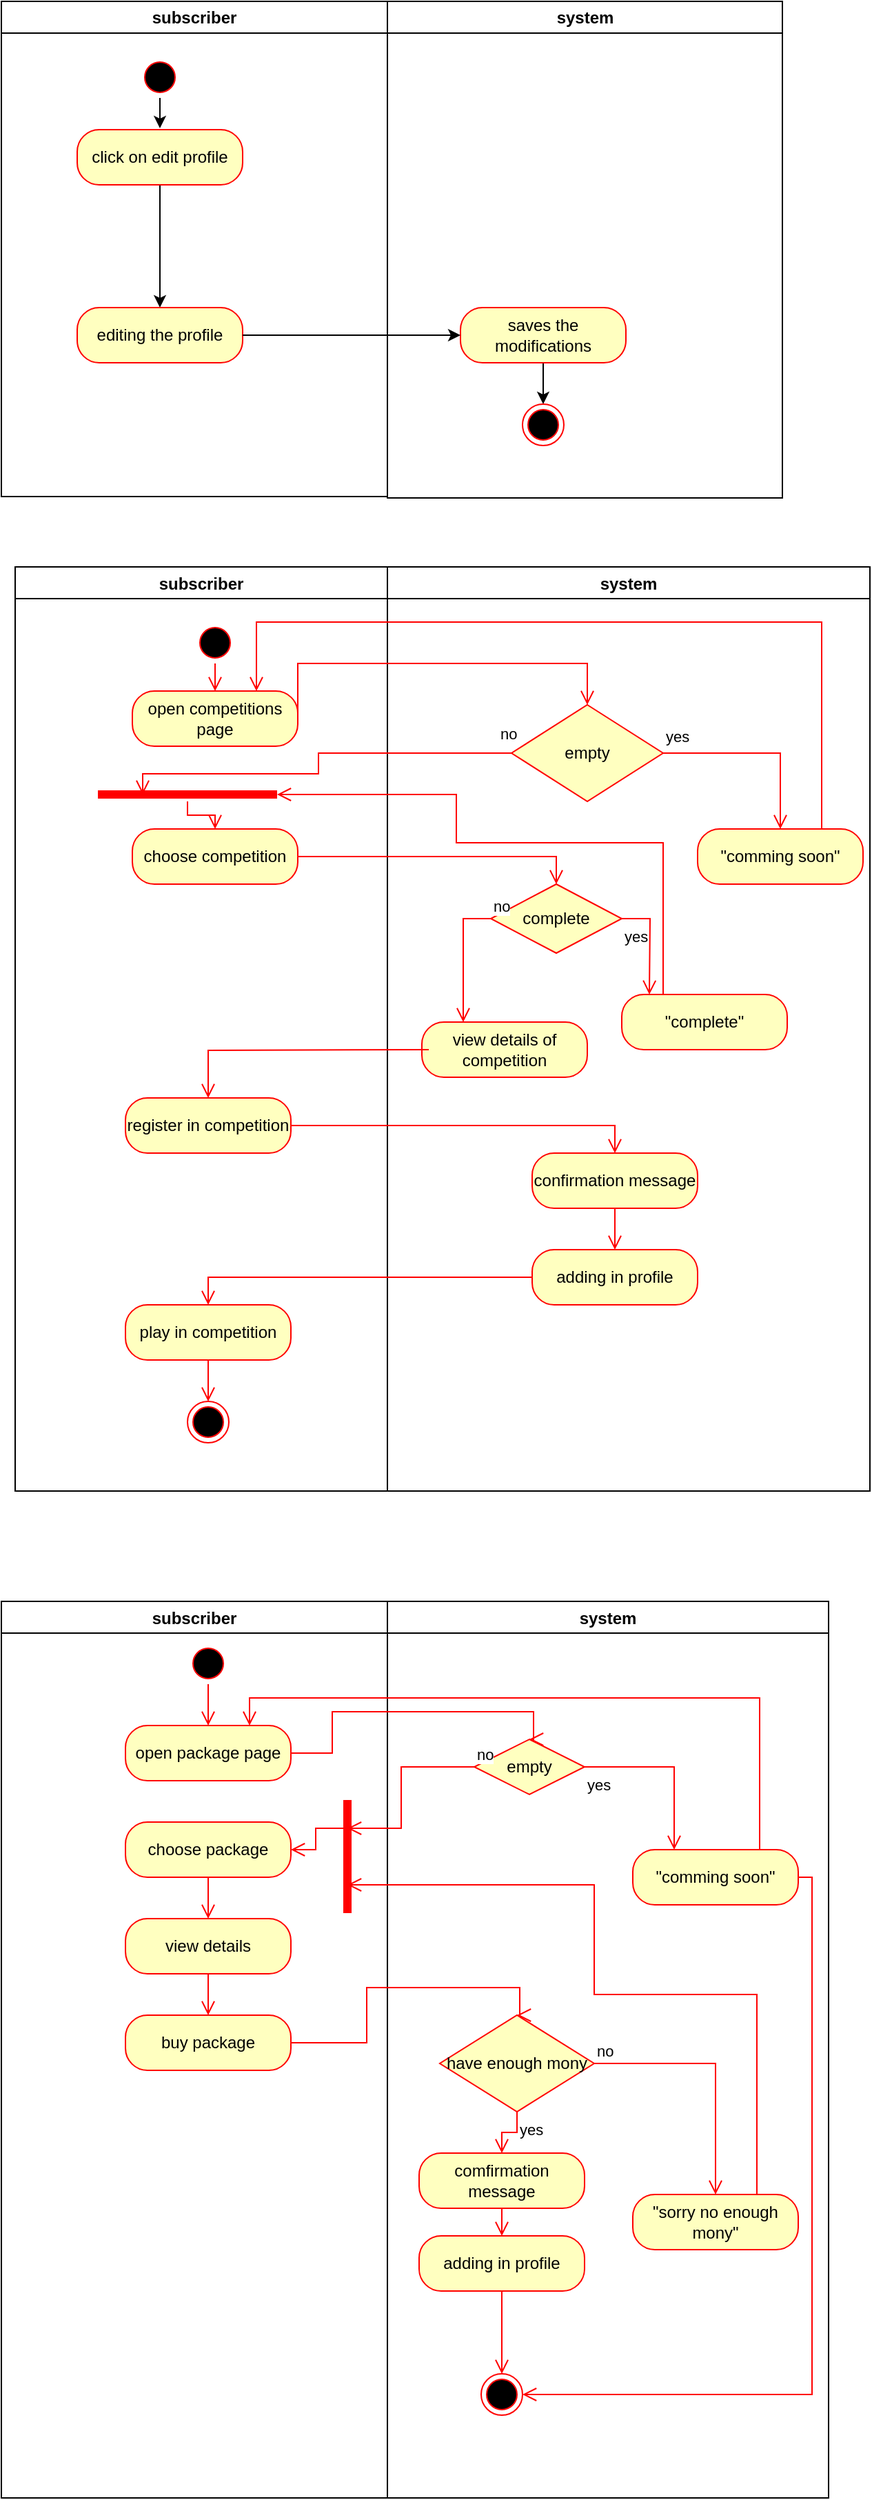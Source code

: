 <mxfile version="20.3.0" type="device"><diagram name="Page-1" id="e7e014a7-5840-1c2e-5031-d8a46d1fe8dd"><mxGraphModel dx="1278" dy="641" grid="1" gridSize="10" guides="1" tooltips="1" connect="1" arrows="1" fold="1" page="1" pageScale="1" pageWidth="1169" pageHeight="826" background="none" math="0" shadow="0"><root><mxCell id="0"/><mxCell id="1" parent="0"/><mxCell id="2" value="subscriber" style="swimlane;whiteSpace=wrap" parent="1" vertex="1"><mxGeometry x="160" y="120" width="280" height="359" as="geometry"/></mxCell><mxCell id="5" value="" style="ellipse;shape=startState;fillColor=#000000;strokeColor=#ff0000;" parent="2" vertex="1"><mxGeometry x="100" y="40" width="30" height="30" as="geometry"/></mxCell><mxCell id="4trvXVBJYMKmnqPqCIqN-45" value="" style="endArrow=classic;html=1;rounded=0;exitX=0.5;exitY=1;exitDx=0;exitDy=0;entryX=0.5;entryY=0;entryDx=0;entryDy=0;" edge="1" parent="2" source="5"><mxGeometry width="50" height="50" relative="1" as="geometry"><mxPoint x="265.5" y="322" as="sourcePoint"/><mxPoint x="115" y="92" as="targetPoint"/></mxGeometry></mxCell><mxCell id="4trvXVBJYMKmnqPqCIqN-65" value="" style="edgeStyle=orthogonalEdgeStyle;rounded=0;orthogonalLoop=1;jettySize=auto;html=1;" edge="1" parent="2" source="4trvXVBJYMKmnqPqCIqN-59" target="4trvXVBJYMKmnqPqCIqN-64"><mxGeometry relative="1" as="geometry"/></mxCell><mxCell id="4trvXVBJYMKmnqPqCIqN-59" value="click on edit profile" style="rounded=1;whiteSpace=wrap;html=1;arcSize=40;fontColor=#000000;fillColor=#ffffc0;strokeColor=#ff0000;" vertex="1" parent="2"><mxGeometry x="55" y="93" width="120" height="40" as="geometry"/></mxCell><mxCell id="4trvXVBJYMKmnqPqCIqN-64" value="editing the profile" style="rounded=1;whiteSpace=wrap;html=1;arcSize=40;fontColor=#000000;fillColor=#ffffc0;strokeColor=#ff0000;" vertex="1" parent="2"><mxGeometry x="55" y="222" width="120" height="40" as="geometry"/></mxCell><mxCell id="3" value="system" style="swimlane;whiteSpace=wrap" parent="1" vertex="1"><mxGeometry x="440" y="120" width="286.5" height="360" as="geometry"/></mxCell><mxCell id="4trvXVBJYMKmnqPqCIqN-53" value="" style="edgeStyle=orthogonalEdgeStyle;rounded=0;orthogonalLoop=1;jettySize=auto;html=1;exitX=0.5;exitY=1;exitDx=0;exitDy=0;" edge="1" parent="3" source="4trvXVBJYMKmnqPqCIqN-66" target="4trvXVBJYMKmnqPqCIqN-51"><mxGeometry relative="1" as="geometry"><mxPoint x="113" y="260" as="sourcePoint"/></mxGeometry></mxCell><mxCell id="4trvXVBJYMKmnqPqCIqN-51" value="" style="ellipse;html=1;shape=endState;fillColor=#000000;strokeColor=#ff0000;" vertex="1" parent="3"><mxGeometry x="98" y="292" width="30" height="30" as="geometry"/></mxCell><mxCell id="4trvXVBJYMKmnqPqCIqN-66" value="saves the modifications" style="rounded=1;whiteSpace=wrap;html=1;arcSize=40;fontColor=#000000;fillColor=#ffffc0;strokeColor=#ff0000;" vertex="1" parent="3"><mxGeometry x="53" y="222" width="120" height="40" as="geometry"/></mxCell><mxCell id="4trvXVBJYMKmnqPqCIqN-54" value="subscriber" style="swimlane;" vertex="1" parent="1"><mxGeometry x="170" y="530" width="270" height="670" as="geometry"/></mxCell><mxCell id="4trvXVBJYMKmnqPqCIqN-57" value="" style="ellipse;html=1;shape=startState;fillColor=#000000;strokeColor=#ff0000;" vertex="1" parent="4trvXVBJYMKmnqPqCIqN-54"><mxGeometry x="130" y="40" width="30" height="30" as="geometry"/></mxCell><mxCell id="4trvXVBJYMKmnqPqCIqN-58" value="" style="edgeStyle=orthogonalEdgeStyle;html=1;verticalAlign=bottom;endArrow=open;endSize=8;strokeColor=#ff0000;rounded=0;entryX=0.5;entryY=0;entryDx=0;entryDy=0;" edge="1" source="4trvXVBJYMKmnqPqCIqN-57" parent="4trvXVBJYMKmnqPqCIqN-54" target="4trvXVBJYMKmnqPqCIqN-68"><mxGeometry relative="1" as="geometry"><mxPoint x="145" y="110" as="targetPoint"/></mxGeometry></mxCell><mxCell id="4trvXVBJYMKmnqPqCIqN-68" value="open competitions page" style="rounded=1;whiteSpace=wrap;html=1;arcSize=40;fontColor=#000000;fillColor=#ffffc0;strokeColor=#ff0000;" vertex="1" parent="4trvXVBJYMKmnqPqCIqN-54"><mxGeometry x="85" y="90" width="120" height="40" as="geometry"/></mxCell><mxCell id="4trvXVBJYMKmnqPqCIqN-70" value="choose competition" style="rounded=1;whiteSpace=wrap;html=1;arcSize=40;fontColor=#000000;fillColor=#ffffc0;strokeColor=#ff0000;" vertex="1" parent="4trvXVBJYMKmnqPqCIqN-54"><mxGeometry x="85" y="190" width="120" height="40" as="geometry"/></mxCell><mxCell id="4trvXVBJYMKmnqPqCIqN-75" value="register in competition" style="rounded=1;whiteSpace=wrap;html=1;arcSize=40;fontColor=#000000;fillColor=#ffffc0;strokeColor=#ff0000;" vertex="1" parent="4trvXVBJYMKmnqPqCIqN-54"><mxGeometry x="80" y="385" width="120" height="40" as="geometry"/></mxCell><mxCell id="4trvXVBJYMKmnqPqCIqN-80" value="play in competition" style="rounded=1;whiteSpace=wrap;html=1;arcSize=40;fontColor=#000000;fillColor=#ffffc0;strokeColor=#ff0000;" vertex="1" parent="4trvXVBJYMKmnqPqCIqN-54"><mxGeometry x="80" y="535" width="120" height="40" as="geometry"/></mxCell><mxCell id="4trvXVBJYMKmnqPqCIqN-81" value="" style="edgeStyle=orthogonalEdgeStyle;html=1;verticalAlign=bottom;endArrow=open;endSize=8;strokeColor=#ff0000;rounded=0;entryX=0.5;entryY=0;entryDx=0;entryDy=0;" edge="1" source="4trvXVBJYMKmnqPqCIqN-80" parent="4trvXVBJYMKmnqPqCIqN-54" target="4trvXVBJYMKmnqPqCIqN-85"><mxGeometry relative="1" as="geometry"><mxPoint x="140" y="605" as="targetPoint"/></mxGeometry></mxCell><mxCell id="4trvXVBJYMKmnqPqCIqN-85" value="" style="ellipse;html=1;shape=endState;fillColor=#000000;strokeColor=#ff0000;" vertex="1" parent="4trvXVBJYMKmnqPqCIqN-54"><mxGeometry x="125" y="605" width="30" height="30" as="geometry"/></mxCell><mxCell id="4trvXVBJYMKmnqPqCIqN-141" value="" style="shape=line;html=1;strokeWidth=6;strokeColor=#ff0000;" vertex="1" parent="4trvXVBJYMKmnqPqCIqN-54"><mxGeometry x="60" y="160" width="130" height="10" as="geometry"/></mxCell><mxCell id="4trvXVBJYMKmnqPqCIqN-142" value="" style="edgeStyle=orthogonalEdgeStyle;html=1;verticalAlign=bottom;endArrow=open;endSize=8;strokeColor=#ff0000;rounded=0;entryX=0.5;entryY=0;entryDx=0;entryDy=0;" edge="1" source="4trvXVBJYMKmnqPqCIqN-141" parent="4trvXVBJYMKmnqPqCIqN-54" target="4trvXVBJYMKmnqPqCIqN-70"><mxGeometry relative="1" as="geometry"><mxPoint x="160" y="240" as="targetPoint"/></mxGeometry></mxCell><mxCell id="4trvXVBJYMKmnqPqCIqN-55" value="system" style="swimlane;fillColor=rgb(255, 255, 255);strokeColor=rgb(0, 0, 0);fontColor=rgb(0, 0, 0);startSize=23;" vertex="1" parent="1"><mxGeometry x="440" y="530" width="350" height="670" as="geometry"/></mxCell><mxCell id="4trvXVBJYMKmnqPqCIqN-72" value="view details of competition" style="rounded=1;whiteSpace=wrap;html=1;arcSize=40;fontColor=#000000;fillColor=#ffffc0;strokeColor=#ff0000;" vertex="1" parent="4trvXVBJYMKmnqPqCIqN-55"><mxGeometry x="25" y="330" width="120" height="40" as="geometry"/></mxCell><mxCell id="4trvXVBJYMKmnqPqCIqN-77" value="confirmation message" style="rounded=1;whiteSpace=wrap;html=1;arcSize=40;fontColor=#000000;fillColor=#ffffc0;strokeColor=#ff0000;" vertex="1" parent="4trvXVBJYMKmnqPqCIqN-55"><mxGeometry x="105" y="425" width="120" height="40" as="geometry"/></mxCell><mxCell id="4trvXVBJYMKmnqPqCIqN-79" value="adding in profile" style="rounded=1;whiteSpace=wrap;html=1;arcSize=40;fontColor=#000000;fillColor=#ffffc0;strokeColor=#ff0000;" vertex="1" parent="4trvXVBJYMKmnqPqCIqN-55"><mxGeometry x="105" y="495" width="120" height="40" as="geometry"/></mxCell><mxCell id="4trvXVBJYMKmnqPqCIqN-78" value="" style="edgeStyle=orthogonalEdgeStyle;html=1;verticalAlign=bottom;endArrow=open;endSize=8;strokeColor=#ff0000;rounded=0;" edge="1" source="4trvXVBJYMKmnqPqCIqN-77" parent="4trvXVBJYMKmnqPqCIqN-55" target="4trvXVBJYMKmnqPqCIqN-79"><mxGeometry relative="1" as="geometry"><mxPoint x="165" y="495" as="targetPoint"/></mxGeometry></mxCell><mxCell id="4trvXVBJYMKmnqPqCIqN-86" value="empty" style="rhombus;whiteSpace=wrap;html=1;fillColor=#ffffc0;strokeColor=#ff0000;" vertex="1" parent="4trvXVBJYMKmnqPqCIqN-55"><mxGeometry x="90" y="100" width="110" height="70" as="geometry"/></mxCell><mxCell id="4trvXVBJYMKmnqPqCIqN-87" value="no" style="edgeStyle=orthogonalEdgeStyle;html=1;align=left;verticalAlign=bottom;endArrow=open;endSize=8;strokeColor=#ff0000;rounded=0;entryX=0.5;entryY=0;entryDx=0;entryDy=0;" edge="1" source="4trvXVBJYMKmnqPqCIqN-86" parent="4trvXVBJYMKmnqPqCIqN-55" target="4trvXVBJYMKmnqPqCIqN-92"><mxGeometry x="-1" y="120" relative="1" as="geometry"><mxPoint x="250" y="110" as="targetPoint"/><Array as="points"><mxPoint x="285" y="135"/></Array><mxPoint x="-120" y="115" as="offset"/></mxGeometry></mxCell><mxCell id="4trvXVBJYMKmnqPqCIqN-92" value="&quot;comming soon&quot;" style="rounded=1;whiteSpace=wrap;html=1;arcSize=40;fontColor=#000000;fillColor=#ffffc0;strokeColor=#ff0000;" vertex="1" parent="4trvXVBJYMKmnqPqCIqN-55"><mxGeometry x="225" y="190" width="120" height="40" as="geometry"/></mxCell><mxCell id="4trvXVBJYMKmnqPqCIqN-96" value="complete" style="rhombus;whiteSpace=wrap;html=1;fillColor=#ffffc0;strokeColor=#ff0000;" vertex="1" parent="4trvXVBJYMKmnqPqCIqN-55"><mxGeometry x="75" y="230" width="95" height="50" as="geometry"/></mxCell><mxCell id="4trvXVBJYMKmnqPqCIqN-97" value="no" style="edgeStyle=orthogonalEdgeStyle;html=1;align=left;verticalAlign=bottom;endArrow=open;endSize=8;strokeColor=#ff0000;rounded=0;exitX=0;exitY=0.5;exitDx=0;exitDy=0;entryX=0.25;entryY=0;entryDx=0;entryDy=0;" edge="1" source="4trvXVBJYMKmnqPqCIqN-96" parent="4trvXVBJYMKmnqPqCIqN-55" target="4trvXVBJYMKmnqPqCIqN-72"><mxGeometry x="-1" relative="1" as="geometry"><mxPoint x="-120" y="310" as="targetPoint"/></mxGeometry></mxCell><mxCell id="4trvXVBJYMKmnqPqCIqN-98" value="yes" style="edgeStyle=orthogonalEdgeStyle;html=1;align=left;verticalAlign=top;endArrow=open;endSize=8;strokeColor=#ff0000;rounded=0;" edge="1" source="4trvXVBJYMKmnqPqCIqN-96" parent="4trvXVBJYMKmnqPqCIqN-55"><mxGeometry x="-1" relative="1" as="geometry"><mxPoint x="190" y="310" as="targetPoint"/></mxGeometry></mxCell><mxCell id="4trvXVBJYMKmnqPqCIqN-100" value="&quot;complete&quot;" style="rounded=1;whiteSpace=wrap;html=1;arcSize=40;fontColor=#000000;fillColor=#ffffc0;strokeColor=#ff0000;" vertex="1" parent="4trvXVBJYMKmnqPqCIqN-55"><mxGeometry x="170" y="310" width="120" height="40" as="geometry"/></mxCell><mxCell id="4trvXVBJYMKmnqPqCIqN-67" value="" style="edgeStyle=orthogonalEdgeStyle;rounded=0;orthogonalLoop=1;jettySize=auto;html=1;" edge="1" parent="1" source="4trvXVBJYMKmnqPqCIqN-64" target="4trvXVBJYMKmnqPqCIqN-66"><mxGeometry relative="1" as="geometry"/></mxCell><mxCell id="4trvXVBJYMKmnqPqCIqN-71" value="" style="edgeStyle=orthogonalEdgeStyle;html=1;verticalAlign=bottom;endArrow=open;endSize=8;strokeColor=#ff0000;rounded=0;entryX=0.5;entryY=0;entryDx=0;entryDy=0;" edge="1" source="4trvXVBJYMKmnqPqCIqN-70" parent="1" target="4trvXVBJYMKmnqPqCIqN-96"><mxGeometry relative="1" as="geometry"><mxPoint x="600" y="740" as="targetPoint"/></mxGeometry></mxCell><mxCell id="4trvXVBJYMKmnqPqCIqN-73" value="" style="edgeStyle=orthogonalEdgeStyle;html=1;verticalAlign=bottom;endArrow=open;endSize=8;strokeColor=#ff0000;rounded=0;entryX=0.5;entryY=0;entryDx=0;entryDy=0;" edge="1" parent="1" target="4trvXVBJYMKmnqPqCIqN-75"><mxGeometry relative="1" as="geometry"><mxPoint x="615" y="921" as="targetPoint"/><mxPoint x="470" y="880" as="sourcePoint"/></mxGeometry></mxCell><mxCell id="4trvXVBJYMKmnqPqCIqN-76" value="" style="edgeStyle=orthogonalEdgeStyle;html=1;verticalAlign=bottom;endArrow=open;endSize=8;strokeColor=#ff0000;rounded=0;entryX=0.5;entryY=0;entryDx=0;entryDy=0;" edge="1" source="4trvXVBJYMKmnqPqCIqN-75" parent="1" target="4trvXVBJYMKmnqPqCIqN-77"><mxGeometry relative="1" as="geometry"><mxPoint x="310" y="1015" as="targetPoint"/></mxGeometry></mxCell><mxCell id="4trvXVBJYMKmnqPqCIqN-84" value="" style="edgeStyle=orthogonalEdgeStyle;html=1;verticalAlign=bottom;endArrow=open;endSize=8;strokeColor=#ff0000;rounded=0;exitX=0;exitY=0.5;exitDx=0;exitDy=0;entryX=0.5;entryY=0;entryDx=0;entryDy=0;" edge="1" parent="1" source="4trvXVBJYMKmnqPqCIqN-79" target="4trvXVBJYMKmnqPqCIqN-80"><mxGeometry relative="1" as="geometry"><mxPoint x="315" y="1055" as="targetPoint"/><mxPoint x="320" y="1115" as="sourcePoint"/></mxGeometry></mxCell><mxCell id="4trvXVBJYMKmnqPqCIqN-91" value="" style="edgeStyle=orthogonalEdgeStyle;html=1;verticalAlign=bottom;endArrow=open;endSize=8;strokeColor=#ff0000;rounded=0;exitX=1;exitY=0.5;exitDx=0;exitDy=0;entryX=0.5;entryY=0;entryDx=0;entryDy=0;" edge="1" parent="1" source="4trvXVBJYMKmnqPqCIqN-68" target="4trvXVBJYMKmnqPqCIqN-86"><mxGeometry relative="1" as="geometry"><mxPoint x="590" y="620" as="targetPoint"/><mxPoint x="385" y="750" as="sourcePoint"/><Array as="points"><mxPoint x="375" y="600"/><mxPoint x="585" y="600"/></Array></mxGeometry></mxCell><mxCell id="4trvXVBJYMKmnqPqCIqN-88" value="yes" style="edgeStyle=orthogonalEdgeStyle;html=1;align=left;verticalAlign=top;endArrow=open;endSize=8;strokeColor=#ff0000;rounded=0;exitX=0;exitY=0.5;exitDx=0;exitDy=0;entryX=0.25;entryY=0.5;entryDx=0;entryDy=0;entryPerimeter=0;" edge="1" source="4trvXVBJYMKmnqPqCIqN-86" parent="1" target="4trvXVBJYMKmnqPqCIqN-141"><mxGeometry x="-1" y="-113" relative="1" as="geometry"><mxPoint x="550" y="720" as="targetPoint"/><mxPoint x="550" y="690" as="sourcePoint"/><Array as="points"><mxPoint x="390" y="665"/><mxPoint x="390" y="680"/><mxPoint x="263" y="680"/></Array><mxPoint x="110" y="88" as="offset"/></mxGeometry></mxCell><mxCell id="4trvXVBJYMKmnqPqCIqN-93" value="" style="edgeStyle=orthogonalEdgeStyle;html=1;verticalAlign=bottom;endArrow=open;endSize=8;strokeColor=#ff0000;rounded=0;entryX=0.75;entryY=0;entryDx=0;entryDy=0;exitX=0.75;exitY=0;exitDx=0;exitDy=0;" edge="1" source="4trvXVBJYMKmnqPqCIqN-92" parent="1" target="4trvXVBJYMKmnqPqCIqN-68"><mxGeometry relative="1" as="geometry"><mxPoint x="750" y="1020" as="targetPoint"/><Array as="points"><mxPoint x="755" y="570"/><mxPoint x="345" y="570"/></Array></mxGeometry></mxCell><mxCell id="4trvXVBJYMKmnqPqCIqN-101" value="" style="edgeStyle=orthogonalEdgeStyle;html=1;verticalAlign=bottom;endArrow=open;endSize=8;strokeColor=#ff0000;rounded=0;entryX=1;entryY=0.5;entryDx=0;entryDy=0;entryPerimeter=0;" edge="1" source="4trvXVBJYMKmnqPqCIqN-100" parent="1" target="4trvXVBJYMKmnqPqCIqN-141"><mxGeometry relative="1" as="geometry"><mxPoint x="610" y="710" as="targetPoint"/><Array as="points"><mxPoint x="640" y="730"/><mxPoint x="490" y="730"/><mxPoint x="490" y="695"/></Array></mxGeometry></mxCell><mxCell id="4trvXVBJYMKmnqPqCIqN-102" value="subscriber" style="swimlane;" vertex="1" parent="1"><mxGeometry x="160" y="1280" width="280" height="650" as="geometry"/></mxCell><mxCell id="4trvXVBJYMKmnqPqCIqN-104" value="" style="ellipse;html=1;shape=startState;fillColor=#000000;strokeColor=#ff0000;" vertex="1" parent="4trvXVBJYMKmnqPqCIqN-102"><mxGeometry x="135" y="30" width="30" height="30" as="geometry"/></mxCell><mxCell id="4trvXVBJYMKmnqPqCIqN-105" value="" style="edgeStyle=orthogonalEdgeStyle;html=1;verticalAlign=bottom;endArrow=open;endSize=8;strokeColor=#ff0000;rounded=0;entryX=0.5;entryY=0;entryDx=0;entryDy=0;" edge="1" source="4trvXVBJYMKmnqPqCIqN-104" parent="4trvXVBJYMKmnqPqCIqN-102" target="4trvXVBJYMKmnqPqCIqN-110"><mxGeometry relative="1" as="geometry"><mxPoint x="150" y="120" as="targetPoint"/></mxGeometry></mxCell><mxCell id="4trvXVBJYMKmnqPqCIqN-110" value="open package page" style="rounded=1;whiteSpace=wrap;html=1;arcSize=40;fontColor=#000000;fillColor=#ffffc0;strokeColor=#ff0000;" vertex="1" parent="4trvXVBJYMKmnqPqCIqN-102"><mxGeometry x="90" y="90" width="120" height="40" as="geometry"/></mxCell><mxCell id="4trvXVBJYMKmnqPqCIqN-121" value="choose package" style="rounded=1;whiteSpace=wrap;html=1;arcSize=40;fontColor=#000000;fillColor=#ffffc0;strokeColor=#ff0000;" vertex="1" parent="4trvXVBJYMKmnqPqCIqN-102"><mxGeometry x="90" y="160" width="120" height="40" as="geometry"/></mxCell><mxCell id="4trvXVBJYMKmnqPqCIqN-122" value="" style="edgeStyle=orthogonalEdgeStyle;html=1;verticalAlign=bottom;endArrow=open;endSize=8;strokeColor=#ff0000;rounded=0;entryX=0.5;entryY=0;entryDx=0;entryDy=0;" edge="1" source="4trvXVBJYMKmnqPqCIqN-121" parent="4trvXVBJYMKmnqPqCIqN-102" target="4trvXVBJYMKmnqPqCIqN-126"><mxGeometry relative="1" as="geometry"><mxPoint x="150" y="260" as="targetPoint"/></mxGeometry></mxCell><mxCell id="4trvXVBJYMKmnqPqCIqN-126" value="view details" style="rounded=1;whiteSpace=wrap;html=1;arcSize=40;fontColor=#000000;fillColor=#ffffc0;strokeColor=#ff0000;" vertex="1" parent="4trvXVBJYMKmnqPqCIqN-102"><mxGeometry x="90" y="230" width="120" height="40" as="geometry"/></mxCell><mxCell id="4trvXVBJYMKmnqPqCIqN-127" value="" style="edgeStyle=orthogonalEdgeStyle;html=1;verticalAlign=bottom;endArrow=open;endSize=8;strokeColor=#ff0000;rounded=0;entryX=0.5;entryY=0;entryDx=0;entryDy=0;" edge="1" source="4trvXVBJYMKmnqPqCIqN-126" parent="4trvXVBJYMKmnqPqCIqN-102" target="4trvXVBJYMKmnqPqCIqN-124"><mxGeometry relative="1" as="geometry"><mxPoint x="150" y="360" as="targetPoint"/></mxGeometry></mxCell><mxCell id="4trvXVBJYMKmnqPqCIqN-124" value="buy package" style="rounded=1;whiteSpace=wrap;html=1;arcSize=40;fontColor=#000000;fillColor=#ffffc0;strokeColor=#ff0000;" vertex="1" parent="4trvXVBJYMKmnqPqCIqN-102"><mxGeometry x="90" y="300" width="120" height="40" as="geometry"/></mxCell><mxCell id="4trvXVBJYMKmnqPqCIqN-133" value="" style="shape=line;html=1;strokeWidth=6;strokeColor=#ff0000;rotation=90;" vertex="1" parent="4trvXVBJYMKmnqPqCIqN-102"><mxGeometry x="210" y="180" width="82" height="10" as="geometry"/></mxCell><mxCell id="4trvXVBJYMKmnqPqCIqN-134" value="" style="edgeStyle=orthogonalEdgeStyle;html=1;verticalAlign=bottom;endArrow=open;endSize=8;strokeColor=#ff0000;rounded=0;entryX=1;entryY=0.5;entryDx=0;entryDy=0;exitX=0.25;exitY=0.5;exitDx=0;exitDy=0;exitPerimeter=0;" edge="1" parent="4trvXVBJYMKmnqPqCIqN-102" source="4trvXVBJYMKmnqPqCIqN-133" target="4trvXVBJYMKmnqPqCIqN-121"><mxGeometry relative="1" as="geometry"><mxPoint x="160" y="310" as="targetPoint"/><mxPoint x="160" y="280" as="sourcePoint"/></mxGeometry></mxCell><mxCell id="4trvXVBJYMKmnqPqCIqN-103" value="system" style="swimlane;startSize=23;" vertex="1" parent="1"><mxGeometry x="440" y="1280" width="320" height="650" as="geometry"/></mxCell><mxCell id="4trvXVBJYMKmnqPqCIqN-115" value="&quot;comming soon&quot;" style="rounded=1;whiteSpace=wrap;html=1;arcSize=40;fontColor=#000000;fillColor=#ffffc0;strokeColor=#ff0000;" vertex="1" parent="4trvXVBJYMKmnqPqCIqN-103"><mxGeometry x="178" y="180" width="120" height="40" as="geometry"/></mxCell><mxCell id="4trvXVBJYMKmnqPqCIqN-117" value="empty" style="rhombus;whiteSpace=wrap;html=1;fillColor=#ffffc0;strokeColor=#ff0000;" vertex="1" parent="4trvXVBJYMKmnqPqCIqN-103"><mxGeometry x="63" y="100" width="80" height="40" as="geometry"/></mxCell><mxCell id="4trvXVBJYMKmnqPqCIqN-119" value="yes" style="edgeStyle=orthogonalEdgeStyle;html=1;align=left;verticalAlign=top;endArrow=open;endSize=8;strokeColor=#ff0000;rounded=0;exitX=1;exitY=0.5;exitDx=0;exitDy=0;entryX=0.25;entryY=0;entryDx=0;entryDy=0;" edge="1" source="4trvXVBJYMKmnqPqCIqN-117" parent="4trvXVBJYMKmnqPqCIqN-103" target="4trvXVBJYMKmnqPqCIqN-115"><mxGeometry x="-1" relative="1" as="geometry"><mxPoint x="104" y="190" as="targetPoint"/></mxGeometry></mxCell><mxCell id="4trvXVBJYMKmnqPqCIqN-128" value="have enough mony" style="rhombus;whiteSpace=wrap;html=1;fillColor=#ffffc0;strokeColor=#ff0000;" vertex="1" parent="4trvXVBJYMKmnqPqCIqN-103"><mxGeometry x="38" y="300" width="112" height="70" as="geometry"/></mxCell><mxCell id="4trvXVBJYMKmnqPqCIqN-129" value="no" style="edgeStyle=orthogonalEdgeStyle;html=1;align=left;verticalAlign=bottom;endArrow=open;endSize=8;strokeColor=#ff0000;rounded=0;entryX=0.5;entryY=0;entryDx=0;entryDy=0;" edge="1" source="4trvXVBJYMKmnqPqCIqN-128" parent="4trvXVBJYMKmnqPqCIqN-103" target="4trvXVBJYMKmnqPqCIqN-131"><mxGeometry x="-1" relative="1" as="geometry"><mxPoint x="184" y="390" as="targetPoint"/><Array as="points"><mxPoint x="238" y="335"/></Array></mxGeometry></mxCell><mxCell id="4trvXVBJYMKmnqPqCIqN-130" value="yes" style="edgeStyle=orthogonalEdgeStyle;html=1;align=left;verticalAlign=top;endArrow=open;endSize=8;strokeColor=#ff0000;rounded=0;entryX=0.5;entryY=0;entryDx=0;entryDy=0;" edge="1" source="4trvXVBJYMKmnqPqCIqN-128" parent="4trvXVBJYMKmnqPqCIqN-103" target="4trvXVBJYMKmnqPqCIqN-135"><mxGeometry x="-1" relative="1" as="geometry"><mxPoint x="78" y="400" as="targetPoint"/></mxGeometry></mxCell><mxCell id="4trvXVBJYMKmnqPqCIqN-131" value="&quot;sorry no enough mony&quot;" style="rounded=1;whiteSpace=wrap;html=1;arcSize=40;fontColor=#000000;fillColor=#ffffc0;strokeColor=#ff0000;" vertex="1" parent="4trvXVBJYMKmnqPqCIqN-103"><mxGeometry x="178" y="430" width="120" height="40" as="geometry"/></mxCell><mxCell id="4trvXVBJYMKmnqPqCIqN-135" value="comfirmation message" style="rounded=1;whiteSpace=wrap;html=1;arcSize=40;fontColor=#000000;fillColor=#ffffc0;strokeColor=#ff0000;" vertex="1" parent="4trvXVBJYMKmnqPqCIqN-103"><mxGeometry x="23" y="400" width="120" height="40" as="geometry"/></mxCell><mxCell id="4trvXVBJYMKmnqPqCIqN-136" value="" style="edgeStyle=orthogonalEdgeStyle;html=1;verticalAlign=bottom;endArrow=open;endSize=8;strokeColor=#ff0000;rounded=0;entryX=0.5;entryY=0;entryDx=0;entryDy=0;" edge="1" source="4trvXVBJYMKmnqPqCIqN-135" parent="4trvXVBJYMKmnqPqCIqN-103" target="4trvXVBJYMKmnqPqCIqN-137"><mxGeometry relative="1" as="geometry"><mxPoint x="83" y="500" as="targetPoint"/></mxGeometry></mxCell><mxCell id="4trvXVBJYMKmnqPqCIqN-137" value="adding in profile" style="rounded=1;whiteSpace=wrap;html=1;arcSize=40;fontColor=#000000;fillColor=#ffffc0;strokeColor=#ff0000;" vertex="1" parent="4trvXVBJYMKmnqPqCIqN-103"><mxGeometry x="23" y="460" width="120" height="40" as="geometry"/></mxCell><mxCell id="4trvXVBJYMKmnqPqCIqN-138" value="" style="edgeStyle=orthogonalEdgeStyle;html=1;verticalAlign=bottom;endArrow=open;endSize=8;strokeColor=#ff0000;rounded=0;entryX=0.5;entryY=0;entryDx=0;entryDy=0;" edge="1" source="4trvXVBJYMKmnqPqCIqN-137" parent="4trvXVBJYMKmnqPqCIqN-103" target="4trvXVBJYMKmnqPqCIqN-140"><mxGeometry relative="1" as="geometry"><mxPoint x="83" y="550" as="targetPoint"/></mxGeometry></mxCell><mxCell id="4trvXVBJYMKmnqPqCIqN-140" value="" style="ellipse;html=1;shape=endState;fillColor=#000000;strokeColor=#ff0000;" vertex="1" parent="4trvXVBJYMKmnqPqCIqN-103"><mxGeometry x="68" y="560" width="30" height="30" as="geometry"/></mxCell><mxCell id="4trvXVBJYMKmnqPqCIqN-116" value="" style="edgeStyle=orthogonalEdgeStyle;html=1;verticalAlign=bottom;endArrow=open;endSize=8;strokeColor=#ff0000;rounded=0;exitX=1;exitY=0.5;exitDx=0;exitDy=0;entryX=1;entryY=0.5;entryDx=0;entryDy=0;" edge="1" source="4trvXVBJYMKmnqPqCIqN-115" parent="4trvXVBJYMKmnqPqCIqN-103" target="4trvXVBJYMKmnqPqCIqN-140"><mxGeometry relative="1" as="geometry"><mxPoint x="148" y="570" as="targetPoint"/><Array as="points"><mxPoint x="308" y="200"/><mxPoint x="308" y="575"/></Array></mxGeometry></mxCell><mxCell id="4trvXVBJYMKmnqPqCIqN-120" value="" style="edgeStyle=orthogonalEdgeStyle;html=1;verticalAlign=bottom;endArrow=open;endSize=8;strokeColor=#ff0000;rounded=0;exitX=0.75;exitY=0;exitDx=0;exitDy=0;entryX=0.75;entryY=0;entryDx=0;entryDy=0;" edge="1" parent="1" source="4trvXVBJYMKmnqPqCIqN-115" target="4trvXVBJYMKmnqPqCIqN-110"><mxGeometry relative="1" as="geometry"><mxPoint x="470" y="1620" as="targetPoint"/><mxPoint x="630" y="1490" as="sourcePoint"/><Array as="points"><mxPoint x="710" y="1350"/><mxPoint x="340" y="1350"/></Array></mxGeometry></mxCell><mxCell id="4trvXVBJYMKmnqPqCIqN-123" value="" style="edgeStyle=orthogonalEdgeStyle;html=1;verticalAlign=bottom;endArrow=open;endSize=8;strokeColor=#ff0000;rounded=0;exitX=1;exitY=0.5;exitDx=0;exitDy=0;entryX=0.5;entryY=0;entryDx=0;entryDy=0;" edge="1" parent="1" source="4trvXVBJYMKmnqPqCIqN-110" target="4trvXVBJYMKmnqPqCIqN-117"><mxGeometry relative="1" as="geometry"><mxPoint x="320" y="1550" as="targetPoint"/><mxPoint x="320" y="1490" as="sourcePoint"/><Array as="points"><mxPoint x="400" y="1390"/><mxPoint x="400" y="1360"/><mxPoint x="546" y="1360"/></Array></mxGeometry></mxCell><mxCell id="4trvXVBJYMKmnqPqCIqN-125" value="" style="edgeStyle=orthogonalEdgeStyle;html=1;verticalAlign=bottom;endArrow=open;endSize=8;strokeColor=#ff0000;rounded=0;entryX=0.5;entryY=0;entryDx=0;entryDy=0;" edge="1" source="4trvXVBJYMKmnqPqCIqN-124" parent="1" target="4trvXVBJYMKmnqPqCIqN-128"><mxGeometry relative="1" as="geometry"><mxPoint x="460" y="1610" as="targetPoint"/><Array as="points"><mxPoint x="425" y="1600"/><mxPoint x="425" y="1560"/><mxPoint x="536" y="1560"/></Array></mxGeometry></mxCell><mxCell id="4trvXVBJYMKmnqPqCIqN-132" value="" style="edgeStyle=orthogonalEdgeStyle;html=1;verticalAlign=bottom;endArrow=open;endSize=8;strokeColor=#ff0000;rounded=0;exitX=0.75;exitY=0;exitDx=0;exitDy=0;entryX=0.75;entryY=0.5;entryDx=0;entryDy=0;entryPerimeter=0;" edge="1" source="4trvXVBJYMKmnqPqCIqN-131" parent="1" target="4trvXVBJYMKmnqPqCIqN-133"><mxGeometry relative="1" as="geometry"><mxPoint x="490" y="1490" as="targetPoint"/><Array as="points"><mxPoint x="660" y="1565"/><mxPoint x="590" y="1565"/><mxPoint x="590" y="1486"/><mxPoint x="500" y="1486"/></Array></mxGeometry></mxCell><mxCell id="4trvXVBJYMKmnqPqCIqN-118" value="no" style="edgeStyle=orthogonalEdgeStyle;html=1;align=left;verticalAlign=bottom;endArrow=open;endSize=8;strokeColor=#ff0000;rounded=0;exitX=0;exitY=0.5;exitDx=0;exitDy=0;entryX=0.25;entryY=0.5;entryDx=0;entryDy=0;entryPerimeter=0;" edge="1" source="4trvXVBJYMKmnqPqCIqN-117" parent="1" target="4trvXVBJYMKmnqPqCIqN-133"><mxGeometry x="-1" relative="1" as="geometry"><mxPoint x="411" y="1420" as="targetPoint"/><Array as="points"><mxPoint x="450" y="1400"/><mxPoint x="450" y="1445"/></Array></mxGeometry></mxCell></root></mxGraphModel></diagram></mxfile>